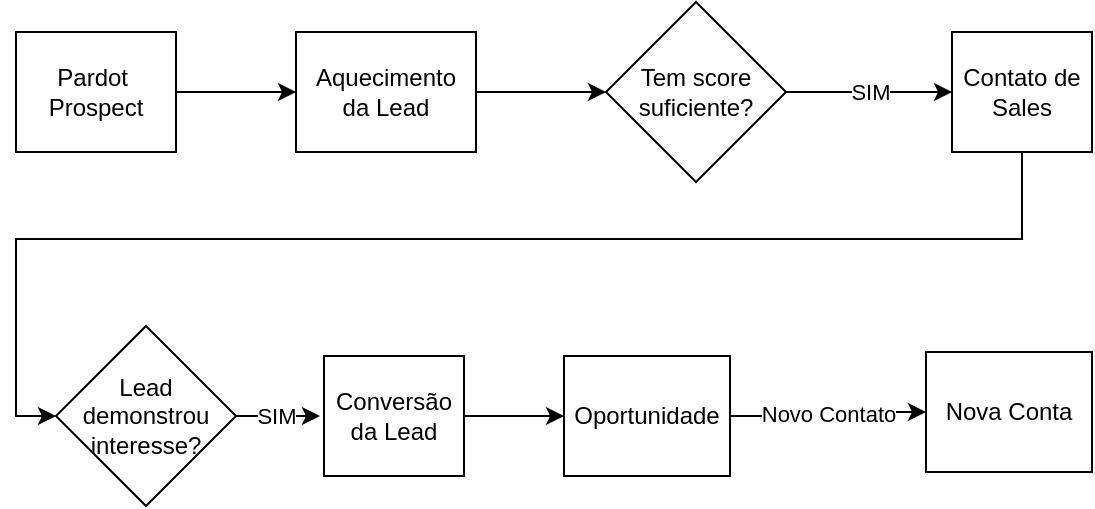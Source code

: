 <mxfile version="12.5.8" type="github"><diagram id="Uy51vT7g9VGFiyO65kNJ" name="Page-1"><mxGraphModel dx="677" dy="355" grid="0" gridSize="10" guides="1" tooltips="1" connect="1" arrows="1" fold="1" page="0" pageScale="1" pageWidth="1100" pageHeight="850" background="none" math="0" shadow="0"><root><mxCell id="0"/><mxCell id="1" parent="0"/><mxCell id="tLx_m3SlMTcEwUVmddiK-29" style="edgeStyle=orthogonalEdgeStyle;rounded=0;orthogonalLoop=1;jettySize=auto;html=1;exitX=1;exitY=0.5;exitDx=0;exitDy=0;entryX=0;entryY=0.5;entryDx=0;entryDy=0;" edge="1" parent="1" source="tLx_m3SlMTcEwUVmddiK-1" target="tLx_m3SlMTcEwUVmddiK-5"><mxGeometry relative="1" as="geometry"/></mxCell><mxCell id="tLx_m3SlMTcEwUVmddiK-1" value="Pardot&amp;nbsp;&lt;br&gt;Prospect" style="rounded=0;whiteSpace=wrap;html=1;" vertex="1" parent="1"><mxGeometry x="53" y="254" width="80" height="60" as="geometry"/></mxCell><mxCell id="tLx_m3SlMTcEwUVmddiK-27" style="edgeStyle=orthogonalEdgeStyle;rounded=0;orthogonalLoop=1;jettySize=auto;html=1;exitX=1;exitY=0.5;exitDx=0;exitDy=0;" edge="1" parent="1" source="tLx_m3SlMTcEwUVmddiK-5" target="tLx_m3SlMTcEwUVmddiK-11"><mxGeometry relative="1" as="geometry"/></mxCell><mxCell id="tLx_m3SlMTcEwUVmddiK-5" value="Aquecimento &lt;br&gt;da Lead" style="rounded=0;whiteSpace=wrap;html=1;" vertex="1" parent="1"><mxGeometry x="193" y="254" width="90" height="60" as="geometry"/></mxCell><mxCell id="tLx_m3SlMTcEwUVmddiK-12" value="SIM" style="edgeStyle=orthogonalEdgeStyle;rounded=0;orthogonalLoop=1;jettySize=auto;html=1;exitX=1;exitY=0.5;exitDx=0;exitDy=0;entryX=0;entryY=0.5;entryDx=0;entryDy=0;" edge="1" parent="1" source="tLx_m3SlMTcEwUVmddiK-11" target="tLx_m3SlMTcEwUVmddiK-14"><mxGeometry relative="1" as="geometry"><mxPoint x="446" y="281" as="targetPoint"/></mxGeometry></mxCell><mxCell id="tLx_m3SlMTcEwUVmddiK-11" value="Tem score&lt;br&gt;suficiente?" style="rhombus;whiteSpace=wrap;html=1;" vertex="1" parent="1"><mxGeometry x="348" y="239" width="90" height="90" as="geometry"/></mxCell><mxCell id="tLx_m3SlMTcEwUVmddiK-36" style="edgeStyle=orthogonalEdgeStyle;rounded=0;orthogonalLoop=1;jettySize=auto;html=1;exitX=0.5;exitY=1;exitDx=0;exitDy=0;entryX=0;entryY=0.5;entryDx=0;entryDy=0;" edge="1" parent="1" source="tLx_m3SlMTcEwUVmddiK-14" target="tLx_m3SlMTcEwUVmddiK-15"><mxGeometry relative="1" as="geometry"/></mxCell><mxCell id="tLx_m3SlMTcEwUVmddiK-14" value="Contato de Sales" style="rounded=0;whiteSpace=wrap;html=1;" vertex="1" parent="1"><mxGeometry x="521" y="254" width="70" height="60" as="geometry"/></mxCell><mxCell id="tLx_m3SlMTcEwUVmddiK-20" value="SIM" style="edgeStyle=orthogonalEdgeStyle;rounded=0;orthogonalLoop=1;jettySize=auto;html=1;exitX=1;exitY=0.5;exitDx=0;exitDy=0;entryX=0;entryY=0.5;entryDx=0;entryDy=0;" edge="1" parent="1"><mxGeometry relative="1" as="geometry"><mxPoint x="205" y="446" as="targetPoint"/><mxPoint x="161" y="446" as="sourcePoint"/></mxGeometry></mxCell><mxCell id="tLx_m3SlMTcEwUVmddiK-15" value="Lead demonstrou interesse?" style="rhombus;whiteSpace=wrap;html=1;" vertex="1" parent="1"><mxGeometry x="73" y="401" width="90" height="90" as="geometry"/></mxCell><mxCell id="tLx_m3SlMTcEwUVmddiK-28" style="edgeStyle=orthogonalEdgeStyle;rounded=0;orthogonalLoop=1;jettySize=auto;html=1;exitX=1;exitY=0.5;exitDx=0;exitDy=0;entryX=0;entryY=0.5;entryDx=0;entryDy=0;" edge="1" parent="1" source="tLx_m3SlMTcEwUVmddiK-21" target="tLx_m3SlMTcEwUVmddiK-23"><mxGeometry relative="1" as="geometry"/></mxCell><mxCell id="tLx_m3SlMTcEwUVmddiK-21" value="Conversão da Lead" style="rounded=0;whiteSpace=wrap;html=1;" vertex="1" parent="1"><mxGeometry x="207" y="416" width="70" height="60" as="geometry"/></mxCell><mxCell id="tLx_m3SlMTcEwUVmddiK-31" value="Novo Contato" style="edgeStyle=orthogonalEdgeStyle;rounded=0;orthogonalLoop=1;jettySize=auto;html=1;exitX=1;exitY=0.5;exitDx=0;exitDy=0;entryX=0;entryY=0.5;entryDx=0;entryDy=0;" edge="1" parent="1" source="tLx_m3SlMTcEwUVmddiK-23" target="tLx_m3SlMTcEwUVmddiK-30"><mxGeometry relative="1" as="geometry"><Array as="points"><mxPoint x="459" y="446"/><mxPoint x="459" y="444"/></Array></mxGeometry></mxCell><mxCell id="tLx_m3SlMTcEwUVmddiK-23" value="Oportunidade" style="rounded=0;whiteSpace=wrap;html=1;" vertex="1" parent="1"><mxGeometry x="327" y="416" width="83" height="60" as="geometry"/></mxCell><mxCell id="tLx_m3SlMTcEwUVmddiK-30" value="Nova Conta" style="rounded=0;whiteSpace=wrap;html=1;" vertex="1" parent="1"><mxGeometry x="508" y="414.0" width="83" height="60" as="geometry"/></mxCell></root></mxGraphModel></diagram></mxfile>